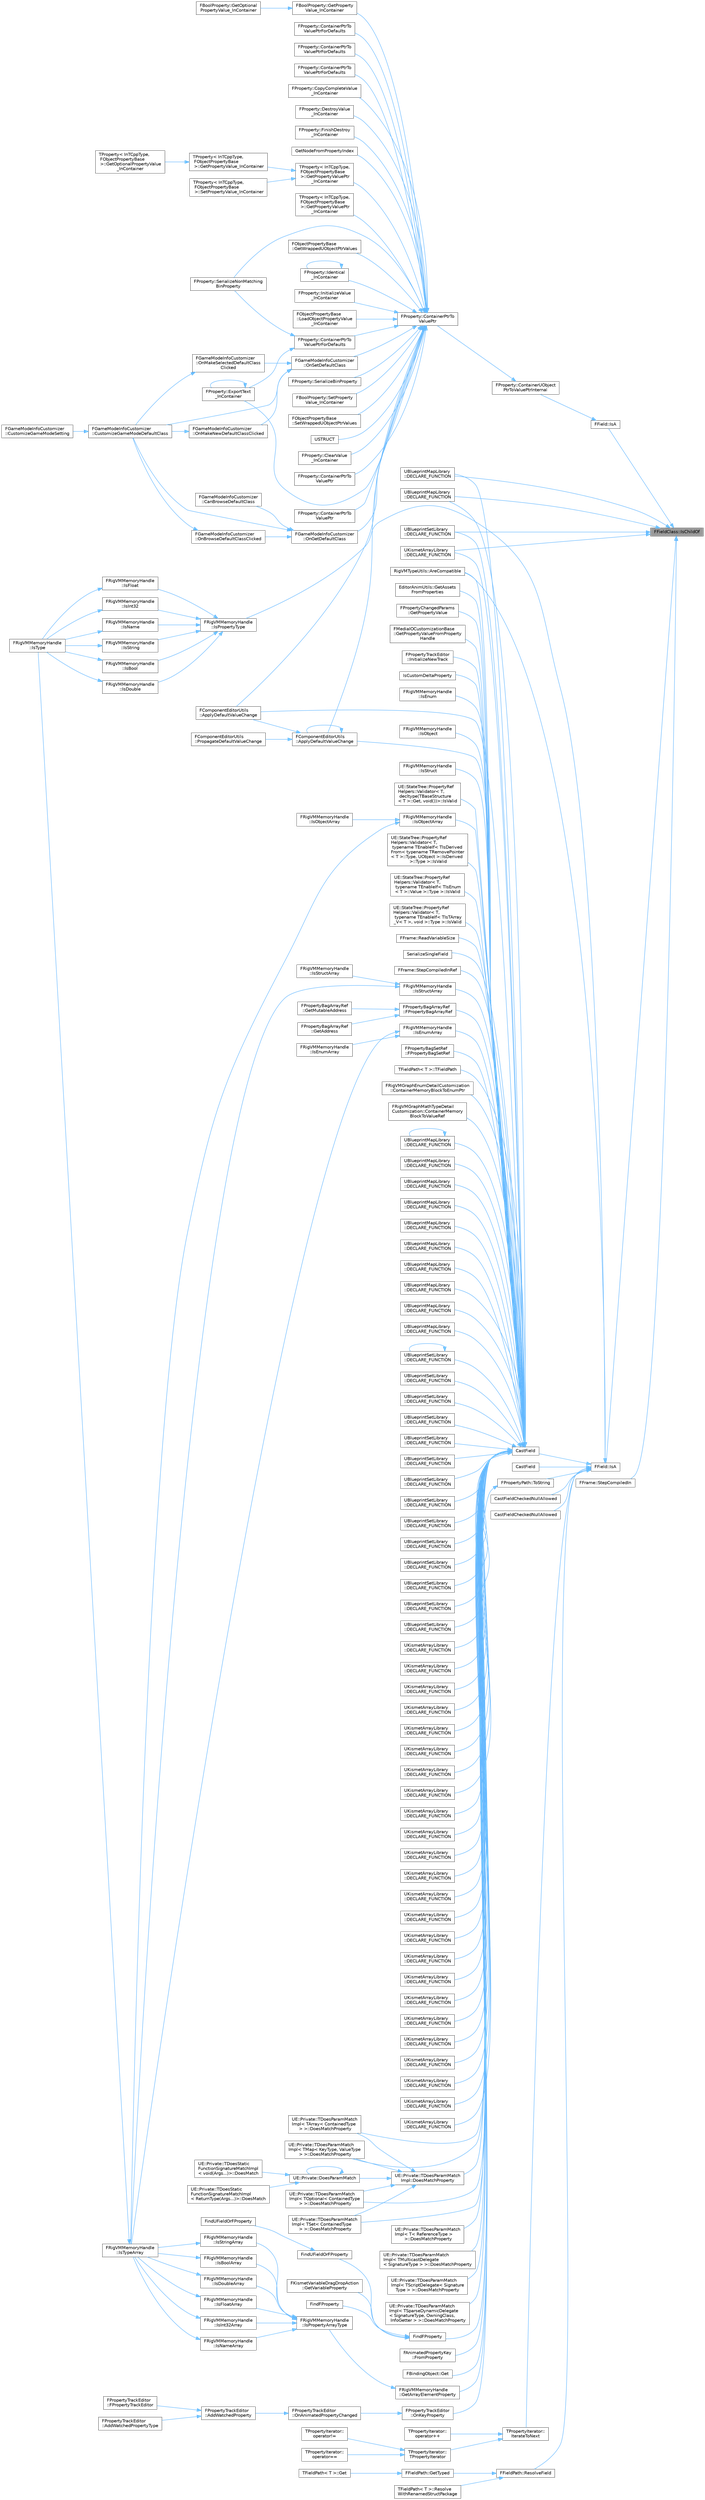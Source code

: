 digraph "FFieldClass::IsChildOf"
{
 // INTERACTIVE_SVG=YES
 // LATEX_PDF_SIZE
  bgcolor="transparent";
  edge [fontname=Helvetica,fontsize=10,labelfontname=Helvetica,labelfontsize=10];
  node [fontname=Helvetica,fontsize=10,shape=box,height=0.2,width=0.4];
  rankdir="RL";
  Node1 [id="Node000001",label="FFieldClass::IsChildOf",height=0.2,width=0.4,color="gray40", fillcolor="grey60", style="filled", fontcolor="black",tooltip=" "];
  Node1 -> Node2 [id="edge1_Node000001_Node000002",dir="back",color="steelblue1",style="solid",tooltip=" "];
  Node2 [id="Node000002",label="UBlueprintMapLibrary\l::DECLARE_FUNCTION",height=0.2,width=0.4,color="grey40", fillcolor="white", style="filled",URL="$d3/dbf/classUBlueprintMapLibrary.html#a8bb48034201361c901b50d59efafb80b",tooltip=" "];
  Node1 -> Node3 [id="edge2_Node000001_Node000003",dir="back",color="steelblue1",style="solid",tooltip=" "];
  Node3 [id="Node000003",label="UBlueprintMapLibrary\l::DECLARE_FUNCTION",height=0.2,width=0.4,color="grey40", fillcolor="white", style="filled",URL="$d3/dbf/classUBlueprintMapLibrary.html#aeaff4140f99594049337bbb0f825f889",tooltip=" "];
  Node1 -> Node4 [id="edge3_Node000001_Node000004",dir="back",color="steelblue1",style="solid",tooltip=" "];
  Node4 [id="Node000004",label="UBlueprintSetLibrary\l::DECLARE_FUNCTION",height=0.2,width=0.4,color="grey40", fillcolor="white", style="filled",URL="$de/d4c/classUBlueprintSetLibrary.html#ab4f9b6e49d26d2c2bcb2fbccfae74932",tooltip=" "];
  Node1 -> Node5 [id="edge4_Node000001_Node000005",dir="back",color="steelblue1",style="solid",tooltip=" "];
  Node5 [id="Node000005",label="UKismetArrayLibrary\l::DECLARE_FUNCTION",height=0.2,width=0.4,color="grey40", fillcolor="white", style="filled",URL="$df/da9/classUKismetArrayLibrary.html#a677dbf5bd11c27b0bbbb42662818e580",tooltip=" "];
  Node1 -> Node6 [id="edge5_Node000001_Node000006",dir="back",color="steelblue1",style="solid",tooltip=" "];
  Node6 [id="Node000006",label="FField::IsA",height=0.2,width=0.4,color="grey40", fillcolor="white", style="filled",URL="$d5/d7d/classFField.html#a08956a514d1db2b2ee86bfb115c64e38",tooltip=" "];
  Node6 -> Node7 [id="edge6_Node000006_Node000007",dir="back",color="steelblue1",style="solid",tooltip=" "];
  Node7 [id="Node000007",label="FProperty::ContainerUObject\lPtrToValuePtrInternal",height=0.2,width=0.4,color="grey40", fillcolor="white", style="filled",URL="$d9/dbc/classFProperty.html#a6c47ba654f3c97829da275aed882ee67",tooltip=" "];
  Node7 -> Node8 [id="edge7_Node000007_Node000008",dir="back",color="steelblue1",style="solid",tooltip=" "];
  Node8 [id="Node000008",label="FProperty::ContainerPtrTo\lValuePtr",height=0.2,width=0.4,color="grey40", fillcolor="white", style="filled",URL="$d9/dbc/classFProperty.html#af1bc244e5760ad3c100a854147df5c9a",tooltip="Get the pointer to property value in a supplied 'container'."];
  Node8 -> Node9 [id="edge8_Node000008_Node000009",dir="back",color="steelblue1",style="solid",tooltip=" "];
  Node9 [id="Node000009",label="FComponentEditorUtils\l::ApplyDefaultValueChange",height=0.2,width=0.4,color="grey40", fillcolor="white", style="filled",URL="$d3/d4a/classFComponentEditorUtils.html#a5ea9232144f2b2fdd0479ec4eb9fa59f",tooltip=" "];
  Node8 -> Node10 [id="edge9_Node000008_Node000010",dir="back",color="steelblue1",style="solid",tooltip=" "];
  Node10 [id="Node000010",label="FComponentEditorUtils\l::ApplyDefaultValueChange",height=0.2,width=0.4,color="grey40", fillcolor="white", style="filled",URL="$d3/d4a/classFComponentEditorUtils.html#acf01024138f86216b279b69c2343dcb2",tooltip=" "];
  Node10 -> Node9 [id="edge10_Node000010_Node000009",dir="back",color="steelblue1",style="solid",tooltip=" "];
  Node10 -> Node10 [id="edge11_Node000010_Node000010",dir="back",color="steelblue1",style="solid",tooltip=" "];
  Node10 -> Node11 [id="edge12_Node000010_Node000011",dir="back",color="steelblue1",style="solid",tooltip=" "];
  Node11 [id="Node000011",label="FComponentEditorUtils\l::PropagateDefaultValueChange",height=0.2,width=0.4,color="grey40", fillcolor="white", style="filled",URL="$d3/d4a/classFComponentEditorUtils.html#a8e72d3e0fef2bf7a14a392c1a4cf2adf",tooltip=" "];
  Node8 -> Node12 [id="edge13_Node000008_Node000012",dir="back",color="steelblue1",style="solid",tooltip=" "];
  Node12 [id="Node000012",label="FProperty::ClearValue\l_InContainer",height=0.2,width=0.4,color="grey40", fillcolor="white", style="filled",URL="$d9/dbc/classFProperty.html#aa4e8d2b7f298121d1ecb0f57f4ad552a",tooltip="Zeros the value for this property."];
  Node8 -> Node13 [id="edge14_Node000008_Node000013",dir="back",color="steelblue1",style="solid",tooltip=" "];
  Node13 [id="Node000013",label="FProperty::ContainerPtrTo\lValuePtr",height=0.2,width=0.4,color="grey40", fillcolor="white", style="filled",URL="$d9/dbc/classFProperty.html#a6f4988ffa8f91aeec3336bf5d0713c6b",tooltip=" "];
  Node8 -> Node14 [id="edge15_Node000008_Node000014",dir="back",color="steelblue1",style="solid",tooltip=" "];
  Node14 [id="Node000014",label="FProperty::ContainerPtrTo\lValuePtr",height=0.2,width=0.4,color="grey40", fillcolor="white", style="filled",URL="$d9/dbc/classFProperty.html#ab21fc90dc6288451c55606bb7ca65855",tooltip=" "];
  Node8 -> Node15 [id="edge16_Node000008_Node000015",dir="back",color="steelblue1",style="solid",tooltip=" "];
  Node15 [id="Node000015",label="FProperty::ContainerPtrTo\lValuePtrForDefaults",height=0.2,width=0.4,color="grey40", fillcolor="white", style="filled",URL="$d9/dbc/classFProperty.html#a4b7ee9f108063d0c0852ae5b095f7b70",tooltip=" "];
  Node15 -> Node16 [id="edge17_Node000015_Node000016",dir="back",color="steelblue1",style="solid",tooltip=" "];
  Node16 [id="Node000016",label="FProperty::ExportText\l_InContainer",height=0.2,width=0.4,color="grey40", fillcolor="white", style="filled",URL="$d9/dbc/classFProperty.html#aadfab967c6bfc607931451f0bb817f6d",tooltip=" "];
  Node16 -> Node16 [id="edge18_Node000016_Node000016",dir="back",color="steelblue1",style="solid",tooltip=" "];
  Node15 -> Node17 [id="edge19_Node000015_Node000017",dir="back",color="steelblue1",style="solid",tooltip=" "];
  Node17 [id="Node000017",label="FProperty::SerializeNonMatching\lBinProperty",height=0.2,width=0.4,color="grey40", fillcolor="white", style="filled",URL="$d9/dbc/classFProperty.html#ad9318f700e4c0ce3ffb1374c6acce11b",tooltip="Serializes the property with the struct's data residing in Data, unless it matches the default."];
  Node8 -> Node18 [id="edge20_Node000008_Node000018",dir="back",color="steelblue1",style="solid",tooltip=" "];
  Node18 [id="Node000018",label="FProperty::ContainerPtrTo\lValuePtrForDefaults",height=0.2,width=0.4,color="grey40", fillcolor="white", style="filled",URL="$d9/dbc/classFProperty.html#a4b46b59ca7a9212ac55f805b62862c70",tooltip=" "];
  Node8 -> Node19 [id="edge21_Node000008_Node000019",dir="back",color="steelblue1",style="solid",tooltip=" "];
  Node19 [id="Node000019",label="FProperty::ContainerPtrTo\lValuePtrForDefaults",height=0.2,width=0.4,color="grey40", fillcolor="white", style="filled",URL="$d9/dbc/classFProperty.html#a2aeefd201349000a297f8793cf6dcb06",tooltip=" "];
  Node8 -> Node20 [id="edge22_Node000008_Node000020",dir="back",color="steelblue1",style="solid",tooltip=" "];
  Node20 [id="Node000020",label="FProperty::ContainerPtrTo\lValuePtrForDefaults",height=0.2,width=0.4,color="grey40", fillcolor="white", style="filled",URL="$d9/dbc/classFProperty.html#a0e6c16aaf08c93f989ac336216ac40a0",tooltip=" "];
  Node8 -> Node21 [id="edge23_Node000008_Node000021",dir="back",color="steelblue1",style="solid",tooltip=" "];
  Node21 [id="Node000021",label="FProperty::CopyCompleteValue\l_InContainer",height=0.2,width=0.4,color="grey40", fillcolor="white", style="filled",URL="$d9/dbc/classFProperty.html#a4cfe41233623a158e3e83701ebef1215",tooltip=" "];
  Node8 -> Node22 [id="edge24_Node000008_Node000022",dir="back",color="steelblue1",style="solid",tooltip=" "];
  Node22 [id="Node000022",label="FProperty::DestroyValue\l_InContainer",height=0.2,width=0.4,color="grey40", fillcolor="white", style="filled",URL="$d9/dbc/classFProperty.html#af48b2f7c805cb5d6f63f89be1d15f094",tooltip="Destroys the value for this property."];
  Node8 -> Node16 [id="edge25_Node000008_Node000016",dir="back",color="steelblue1",style="solid",tooltip=" "];
  Node8 -> Node23 [id="edge26_Node000008_Node000023",dir="back",color="steelblue1",style="solid",tooltip=" "];
  Node23 [id="Node000023",label="FProperty::FinishDestroy\l_InContainer",height=0.2,width=0.4,color="grey40", fillcolor="white", style="filled",URL="$d9/dbc/classFProperty.html#a1225876801a0cbccf7eea736212b21e7",tooltip="Applies appropriate finish destroy actions for the property if needed."];
  Node8 -> Node24 [id="edge27_Node000008_Node000024",dir="back",color="steelblue1",style="solid",tooltip=" "];
  Node24 [id="Node000024",label="GetNodeFromPropertyIndex",height=0.2,width=0.4,color="grey40", fillcolor="white", style="filled",URL="$dc/d81/AnimBlueprintGeneratedClass_8h.html#a3f6f31397aff2e801b3f5ba8af34552b",tooltip=" "];
  Node8 -> Node25 [id="edge28_Node000008_Node000025",dir="back",color="steelblue1",style="solid",tooltip=" "];
  Node25 [id="Node000025",label="FBoolProperty::GetProperty\lValue_InContainer",height=0.2,width=0.4,color="grey40", fillcolor="white", style="filled",URL="$de/d22/classFBoolProperty.html#ae2e4d78acaa9ab425fbdfc2c8a9c0738",tooltip=" "];
  Node25 -> Node26 [id="edge29_Node000025_Node000026",dir="back",color="steelblue1",style="solid",tooltip=" "];
  Node26 [id="Node000026",label="FBoolProperty::GetOptional\lPropertyValue_InContainer",height=0.2,width=0.4,color="grey40", fillcolor="white", style="filled",URL="$de/d22/classFBoolProperty.html#a9532ec6398259b58505c6827ccddc34b",tooltip=" "];
  Node8 -> Node27 [id="edge30_Node000008_Node000027",dir="back",color="steelblue1",style="solid",tooltip=" "];
  Node27 [id="Node000027",label="TProperty\< InTCppType,\l FObjectPropertyBase\l \>::GetPropertyValuePtr\l_InContainer",height=0.2,width=0.4,color="grey40", fillcolor="white", style="filled",URL="$d1/dc3/classTProperty.html#af4a1105706ce650fd4a5ff44ebd410e5",tooltip=" "];
  Node8 -> Node28 [id="edge31_Node000008_Node000028",dir="back",color="steelblue1",style="solid",tooltip=" "];
  Node28 [id="Node000028",label="TProperty\< InTCppType,\l FObjectPropertyBase\l \>::GetPropertyValuePtr\l_InContainer",height=0.2,width=0.4,color="grey40", fillcolor="white", style="filled",URL="$d1/dc3/classTProperty.html#a91bd7b32278ff3d6cd0350c827a886aa",tooltip=" "];
  Node28 -> Node29 [id="edge32_Node000028_Node000029",dir="back",color="steelblue1",style="solid",tooltip=" "];
  Node29 [id="Node000029",label="TProperty\< InTCppType,\l FObjectPropertyBase\l \>::GetPropertyValue_InContainer",height=0.2,width=0.4,color="grey40", fillcolor="white", style="filled",URL="$d1/dc3/classTProperty.html#a8d41e9b0f037f0847312d1db39e4a86f",tooltip=" "];
  Node29 -> Node30 [id="edge33_Node000029_Node000030",dir="back",color="steelblue1",style="solid",tooltip=" "];
  Node30 [id="Node000030",label="TProperty\< InTCppType,\l FObjectPropertyBase\l \>::GetOptionalPropertyValue\l_InContainer",height=0.2,width=0.4,color="grey40", fillcolor="white", style="filled",URL="$d1/dc3/classTProperty.html#ae6e04b76a5a4d8c2eab1e7e76a142a72",tooltip=" "];
  Node28 -> Node31 [id="edge34_Node000028_Node000031",dir="back",color="steelblue1",style="solid",tooltip=" "];
  Node31 [id="Node000031",label="TProperty\< InTCppType,\l FObjectPropertyBase\l \>::SetPropertyValue_InContainer",height=0.2,width=0.4,color="grey40", fillcolor="white", style="filled",URL="$d1/dc3/classTProperty.html#a7bada2e102838baf4ee128e3a5f370f6",tooltip=" "];
  Node8 -> Node32 [id="edge35_Node000008_Node000032",dir="back",color="steelblue1",style="solid",tooltip=" "];
  Node32 [id="Node000032",label="FObjectPropertyBase\l::GetWrappedUObjectPtrValues",height=0.2,width=0.4,color="grey40", fillcolor="white", style="filled",URL="$d6/d97/classFObjectPropertyBase.html#a55da24c8d9ea2e3e8dfebd95cb0bbbf8",tooltip=" "];
  Node8 -> Node33 [id="edge36_Node000008_Node000033",dir="back",color="steelblue1",style="solid",tooltip=" "];
  Node33 [id="Node000033",label="FProperty::Identical\l_InContainer",height=0.2,width=0.4,color="grey40", fillcolor="white", style="filled",URL="$d9/dbc/classFProperty.html#aa67838e6361627a93f1c7c1b4edad583",tooltip="Determines whether the property values are identical."];
  Node33 -> Node33 [id="edge37_Node000033_Node000033",dir="back",color="steelblue1",style="solid",tooltip=" "];
  Node8 -> Node34 [id="edge38_Node000008_Node000034",dir="back",color="steelblue1",style="solid",tooltip=" "];
  Node34 [id="Node000034",label="FProperty::InitializeValue\l_InContainer",height=0.2,width=0.4,color="grey40", fillcolor="white", style="filled",URL="$d9/dbc/classFProperty.html#a97c77de2a98693d2292804794b04c509",tooltip="Zeros, copies from the default, or calls the constructor for on the value for this property."];
  Node8 -> Node35 [id="edge39_Node000008_Node000035",dir="back",color="steelblue1",style="solid",tooltip=" "];
  Node35 [id="Node000035",label="FObjectPropertyBase\l::LoadObjectPropertyValue\l_InContainer",height=0.2,width=0.4,color="grey40", fillcolor="white", style="filled",URL="$d6/d97/classFObjectPropertyBase.html#a725436a77b69295cdb553c6d8333e677",tooltip=" "];
  Node8 -> Node36 [id="edge40_Node000008_Node000036",dir="back",color="steelblue1",style="solid",tooltip=" "];
  Node36 [id="Node000036",label="FGameModeInfoCustomizer\l::OnGetDefaultClass",height=0.2,width=0.4,color="grey40", fillcolor="white", style="filled",URL="$d8/d99/classFGameModeInfoCustomizer.html#ae70cc0445daafb48bf878afa4117e04a",tooltip="Find the current default class by property name."];
  Node36 -> Node37 [id="edge41_Node000036_Node000037",dir="back",color="steelblue1",style="solid",tooltip=" "];
  Node37 [id="Node000037",label="FGameModeInfoCustomizer\l::CanBrowseDefaultClass",height=0.2,width=0.4,color="grey40", fillcolor="white", style="filled",URL="$d8/d99/classFGameModeInfoCustomizer.html#adb938be48350e148069517baa1285cae",tooltip=" "];
  Node36 -> Node38 [id="edge42_Node000036_Node000038",dir="back",color="steelblue1",style="solid",tooltip=" "];
  Node38 [id="Node000038",label="FGameModeInfoCustomizer\l::CustomizeGameModeDefaultClass",height=0.2,width=0.4,color="grey40", fillcolor="white", style="filled",URL="$d8/d99/classFGameModeInfoCustomizer.html#a74d406f84c5b9f70518e8d34579a603e",tooltip="Create widget fo modifying a default class within the current GameMode."];
  Node38 -> Node39 [id="edge43_Node000038_Node000039",dir="back",color="steelblue1",style="solid",tooltip=" "];
  Node39 [id="Node000039",label="FGameModeInfoCustomizer\l::CustomizeGameModeSetting",height=0.2,width=0.4,color="grey40", fillcolor="white", style="filled",URL="$d8/d99/classFGameModeInfoCustomizer.html#ad7c2b7a819accac445cba2e1433a3540",tooltip="Add special customization for the GameMode setting."];
  Node36 -> Node40 [id="edge44_Node000036_Node000040",dir="back",color="steelblue1",style="solid",tooltip=" "];
  Node40 [id="Node000040",label="FGameModeInfoCustomizer\l::OnBrowseDefaultClassClicked",height=0.2,width=0.4,color="grey40", fillcolor="white", style="filled",URL="$d8/d99/classFGameModeInfoCustomizer.html#ade2a81c392edec8282adfc6e30cab81d",tooltip=" "];
  Node40 -> Node38 [id="edge45_Node000040_Node000038",dir="back",color="steelblue1",style="solid",tooltip=" "];
  Node8 -> Node41 [id="edge46_Node000008_Node000041",dir="back",color="steelblue1",style="solid",tooltip=" "];
  Node41 [id="Node000041",label="FGameModeInfoCustomizer\l::OnSetDefaultClass",height=0.2,width=0.4,color="grey40", fillcolor="white", style="filled",URL="$d8/d99/classFGameModeInfoCustomizer.html#a2a39d454a3b125216403449709824e10",tooltip="Set a new default class by property name."];
  Node41 -> Node38 [id="edge47_Node000041_Node000038",dir="back",color="steelblue1",style="solid",tooltip=" "];
  Node41 -> Node42 [id="edge48_Node000041_Node000042",dir="back",color="steelblue1",style="solid",tooltip=" "];
  Node42 [id="Node000042",label="FGameModeInfoCustomizer\l::OnMakeNewDefaultClassClicked",height=0.2,width=0.4,color="grey40", fillcolor="white", style="filled",URL="$d8/d99/classFGameModeInfoCustomizer.html#a428d5673e6f730b54cb9e4f82187c4ed",tooltip=" "];
  Node42 -> Node38 [id="edge49_Node000042_Node000038",dir="back",color="steelblue1",style="solid",tooltip=" "];
  Node41 -> Node43 [id="edge50_Node000041_Node000043",dir="back",color="steelblue1",style="solid",tooltip=" "];
  Node43 [id="Node000043",label="FGameModeInfoCustomizer\l::OnMakeSelectedDefaultClass\lClicked",height=0.2,width=0.4,color="grey40", fillcolor="white", style="filled",URL="$d8/d99/classFGameModeInfoCustomizer.html#a2dffcf1881b3be27497bee48e5ddf977",tooltip=" "];
  Node43 -> Node38 [id="edge51_Node000043_Node000038",dir="back",color="steelblue1",style="solid",tooltip=" "];
  Node8 -> Node44 [id="edge52_Node000008_Node000044",dir="back",color="steelblue1",style="solid",tooltip=" "];
  Node44 [id="Node000044",label="FProperty::SerializeBinProperty",height=0.2,width=0.4,color="grey40", fillcolor="white", style="filled",URL="$d9/dbc/classFProperty.html#a0db068b7247e35246a3832b6b6c45b4c",tooltip="Serializes the property with the struct's data residing in Data."];
  Node8 -> Node17 [id="edge53_Node000008_Node000017",dir="back",color="steelblue1",style="solid",tooltip=" "];
  Node8 -> Node45 [id="edge54_Node000008_Node000045",dir="back",color="steelblue1",style="solid",tooltip=" "];
  Node45 [id="Node000045",label="FBoolProperty::SetProperty\lValue_InContainer",height=0.2,width=0.4,color="grey40", fillcolor="white", style="filled",URL="$de/d22/classFBoolProperty.html#af9e6e70f339d242b93a4c4f53fbd5df5",tooltip=" "];
  Node8 -> Node46 [id="edge55_Node000008_Node000046",dir="back",color="steelblue1",style="solid",tooltip=" "];
  Node46 [id="Node000046",label="FObjectPropertyBase\l::SetWrappedUObjectPtrValues",height=0.2,width=0.4,color="grey40", fillcolor="white", style="filled",URL="$d6/d97/classFObjectPropertyBase.html#a2cc3c6831ead3b59a29b65b84134c589",tooltip=" "];
  Node8 -> Node47 [id="edge56_Node000008_Node000047",dir="back",color="steelblue1",style="solid",tooltip=" "];
  Node47 [id="Node000047",label="USTRUCT",height=0.2,width=0.4,color="grey40", fillcolor="white", style="filled",URL="$dd/d5b/AIDataProvider_8h.html#af325c00c8685aa89bf529e2c706fc6cb",tooltip="AIDataProvider is an object that can provide collection of properties associated with bound pawn owne..."];
  Node1 -> Node48 [id="edge57_Node000001_Node000048",dir="back",color="steelblue1",style="solid",tooltip=" "];
  Node48 [id="Node000048",label="FField::IsA",height=0.2,width=0.4,color="grey40", fillcolor="white", style="filled",URL="$d5/d7d/classFField.html#a809e206fa4e48ec74dabd3207402e0b2",tooltip=" "];
  Node48 -> Node49 [id="edge58_Node000048_Node000049",dir="back",color="steelblue1",style="solid",tooltip=" "];
  Node49 [id="Node000049",label="RigVMTypeUtils::AreCompatible",height=0.2,width=0.4,color="grey40", fillcolor="white", style="filled",URL="$d9/d01/namespaceRigVMTypeUtils.html#a8c96a6b849c58e5cb0da6d31d913e7d2",tooltip=" "];
  Node48 -> Node50 [id="edge59_Node000048_Node000050",dir="back",color="steelblue1",style="solid",tooltip=" "];
  Node50 [id="Node000050",label="CastField",height=0.2,width=0.4,color="grey40", fillcolor="white", style="filled",URL="$d8/db3/Field_8h.html#a964c96e23502c5c8b5dfd0ff132ef402",tooltip=" "];
  Node48 -> Node51 [id="edge60_Node000048_Node000051",dir="back",color="steelblue1",style="solid",tooltip=" "];
  Node51 [id="Node000051",label="CastField",height=0.2,width=0.4,color="grey40", fillcolor="white", style="filled",URL="$d8/db3/Field_8h.html#a942cf448d73ac3ee1fa635161e73711e",tooltip=" "];
  Node51 -> Node52 [id="edge61_Node000051_Node000052",dir="back",color="steelblue1",style="solid",tooltip=" "];
  Node52 [id="Node000052",label="FPropertyBagArrayRef\l::FPropertyBagArrayRef",height=0.2,width=0.4,color="grey40", fillcolor="white", style="filled",URL="$d5/dd6/classFPropertyBagArrayRef.html#a7e48aa8a858866d76226d8a6971ef27a",tooltip=" "];
  Node52 -> Node53 [id="edge62_Node000052_Node000053",dir="back",color="steelblue1",style="solid",tooltip=" "];
  Node53 [id="Node000053",label="FPropertyBagArrayRef\l::GetAddress",height=0.2,width=0.4,color="grey40", fillcolor="white", style="filled",URL="$d5/dd6/classFPropertyBagArrayRef.html#a99feff161c4beab65558b74dea6fa08e",tooltip=" "];
  Node52 -> Node54 [id="edge63_Node000052_Node000054",dir="back",color="steelblue1",style="solid",tooltip=" "];
  Node54 [id="Node000054",label="FPropertyBagArrayRef\l::GetMutableAddress",height=0.2,width=0.4,color="grey40", fillcolor="white", style="filled",URL="$d5/dd6/classFPropertyBagArrayRef.html#ac558454f86784ead0055c76bd16b7475",tooltip=" "];
  Node51 -> Node55 [id="edge64_Node000051_Node000055",dir="back",color="steelblue1",style="solid",tooltip=" "];
  Node55 [id="Node000055",label="FPropertyBagSetRef\l::FPropertyBagSetRef",height=0.2,width=0.4,color="grey40", fillcolor="white", style="filled",URL="$d7/d67/classFPropertyBagSetRef.html#aff29889771a4605dabff330b816b95ee",tooltip=" "];
  Node51 -> Node56 [id="edge65_Node000051_Node000056",dir="back",color="steelblue1",style="solid",tooltip=" "];
  Node56 [id="Node000056",label="TFieldPath\< T \>::TFieldPath",height=0.2,width=0.4,color="grey40", fillcolor="white", style="filled",URL="$d9/d14/structTFieldPath.html#a041ac729222f5c940d8e0555e16ee06a",tooltip=" "];
  Node51 -> Node9 [id="edge66_Node000051_Node000009",dir="back",color="steelblue1",style="solid",tooltip=" "];
  Node51 -> Node10 [id="edge67_Node000051_Node000010",dir="back",color="steelblue1",style="solid",tooltip=" "];
  Node51 -> Node49 [id="edge68_Node000051_Node000049",dir="back",color="steelblue1",style="solid",tooltip=" "];
  Node51 -> Node57 [id="edge69_Node000051_Node000057",dir="back",color="steelblue1",style="solid",tooltip=" "];
  Node57 [id="Node000057",label="FRigVMGraphEnumDetailCustomization\l::ContainerMemoryBlockToEnumPtr",height=0.2,width=0.4,color="grey40", fillcolor="white", style="filled",URL="$d2/d11/classFRigVMGraphEnumDetailCustomization.html#aad838f02417e8ea4a9ae22e95aed114e",tooltip=" "];
  Node51 -> Node58 [id="edge70_Node000051_Node000058",dir="back",color="steelblue1",style="solid",tooltip=" "];
  Node58 [id="Node000058",label="FRigVMGraphMathTypeDetail\lCustomization::ContainerMemory\lBlockToValueRef",height=0.2,width=0.4,color="grey40", fillcolor="white", style="filled",URL="$d5/d20/classFRigVMGraphMathTypeDetailCustomization.html#a441d38aa7038fad4cad0e66a2ad4b023",tooltip=" "];
  Node51 -> Node59 [id="edge71_Node000051_Node000059",dir="back",color="steelblue1",style="solid",tooltip=" "];
  Node59 [id="Node000059",label="UBlueprintMapLibrary\l::DECLARE_FUNCTION",height=0.2,width=0.4,color="grey40", fillcolor="white", style="filled",URL="$d3/dbf/classUBlueprintMapLibrary.html#a08171bb6679bf874f5cffa161d3f7266",tooltip=" "];
  Node59 -> Node59 [id="edge72_Node000059_Node000059",dir="back",color="steelblue1",style="solid",tooltip=" "];
  Node51 -> Node60 [id="edge73_Node000051_Node000060",dir="back",color="steelblue1",style="solid",tooltip=" "];
  Node60 [id="Node000060",label="UBlueprintMapLibrary\l::DECLARE_FUNCTION",height=0.2,width=0.4,color="grey40", fillcolor="white", style="filled",URL="$d3/dbf/classUBlueprintMapLibrary.html#ac8b62d5613b2dae76d1e817132473011",tooltip=" "];
  Node51 -> Node61 [id="edge74_Node000051_Node000061",dir="back",color="steelblue1",style="solid",tooltip=" "];
  Node61 [id="Node000061",label="UBlueprintMapLibrary\l::DECLARE_FUNCTION",height=0.2,width=0.4,color="grey40", fillcolor="white", style="filled",URL="$d3/dbf/classUBlueprintMapLibrary.html#a0be24e61428ff3a614429a9b71e25e73",tooltip=" "];
  Node51 -> Node2 [id="edge75_Node000051_Node000002",dir="back",color="steelblue1",style="solid",tooltip=" "];
  Node51 -> Node3 [id="edge76_Node000051_Node000003",dir="back",color="steelblue1",style="solid",tooltip=" "];
  Node51 -> Node62 [id="edge77_Node000051_Node000062",dir="back",color="steelblue1",style="solid",tooltip=" "];
  Node62 [id="Node000062",label="UBlueprintMapLibrary\l::DECLARE_FUNCTION",height=0.2,width=0.4,color="grey40", fillcolor="white", style="filled",URL="$d3/dbf/classUBlueprintMapLibrary.html#a859d7b6319f692f72f0add28a5b2279b",tooltip=" "];
  Node51 -> Node63 [id="edge78_Node000051_Node000063",dir="back",color="steelblue1",style="solid",tooltip=" "];
  Node63 [id="Node000063",label="UBlueprintMapLibrary\l::DECLARE_FUNCTION",height=0.2,width=0.4,color="grey40", fillcolor="white", style="filled",URL="$d3/dbf/classUBlueprintMapLibrary.html#ad3f59f792097726ef285c77ad3808c3c",tooltip=" "];
  Node51 -> Node64 [id="edge79_Node000051_Node000064",dir="back",color="steelblue1",style="solid",tooltip=" "];
  Node64 [id="Node000064",label="UBlueprintMapLibrary\l::DECLARE_FUNCTION",height=0.2,width=0.4,color="grey40", fillcolor="white", style="filled",URL="$d3/dbf/classUBlueprintMapLibrary.html#aee52e705eff1a273f25e8071a1f331b4",tooltip=" "];
  Node51 -> Node65 [id="edge80_Node000051_Node000065",dir="back",color="steelblue1",style="solid",tooltip=" "];
  Node65 [id="Node000065",label="UBlueprintMapLibrary\l::DECLARE_FUNCTION",height=0.2,width=0.4,color="grey40", fillcolor="white", style="filled",URL="$d3/dbf/classUBlueprintMapLibrary.html#ae47d5fea30ef8659e7b008068b39ace4",tooltip=" "];
  Node51 -> Node66 [id="edge81_Node000051_Node000066",dir="back",color="steelblue1",style="solid",tooltip=" "];
  Node66 [id="Node000066",label="UBlueprintMapLibrary\l::DECLARE_FUNCTION",height=0.2,width=0.4,color="grey40", fillcolor="white", style="filled",URL="$d3/dbf/classUBlueprintMapLibrary.html#a8ab6ff40c0f3b65f05c4bf5ed1511052",tooltip=" "];
  Node51 -> Node67 [id="edge82_Node000051_Node000067",dir="back",color="steelblue1",style="solid",tooltip=" "];
  Node67 [id="Node000067",label="UBlueprintMapLibrary\l::DECLARE_FUNCTION",height=0.2,width=0.4,color="grey40", fillcolor="white", style="filled",URL="$d3/dbf/classUBlueprintMapLibrary.html#a947434a5dc02141d3264b329720813e7",tooltip=" "];
  Node51 -> Node68 [id="edge83_Node000051_Node000068",dir="back",color="steelblue1",style="solid",tooltip=" "];
  Node68 [id="Node000068",label="UBlueprintMapLibrary\l::DECLARE_FUNCTION",height=0.2,width=0.4,color="grey40", fillcolor="white", style="filled",URL="$d3/dbf/classUBlueprintMapLibrary.html#a83bc153a95179b6f2c28fce09c2846f7",tooltip=" "];
  Node51 -> Node69 [id="edge84_Node000051_Node000069",dir="back",color="steelblue1",style="solid",tooltip=" "];
  Node69 [id="Node000069",label="UBlueprintSetLibrary\l::DECLARE_FUNCTION",height=0.2,width=0.4,color="grey40", fillcolor="white", style="filled",URL="$de/d4c/classUBlueprintSetLibrary.html#ae0c59edc1b7ecde13850a91047eb8ead",tooltip=" "];
  Node69 -> Node69 [id="edge85_Node000069_Node000069",dir="back",color="steelblue1",style="solid",tooltip=" "];
  Node51 -> Node70 [id="edge86_Node000051_Node000070",dir="back",color="steelblue1",style="solid",tooltip=" "];
  Node70 [id="Node000070",label="UBlueprintSetLibrary\l::DECLARE_FUNCTION",height=0.2,width=0.4,color="grey40", fillcolor="white", style="filled",URL="$de/d4c/classUBlueprintSetLibrary.html#a93d9a3ab6d5f06235683b8a07af9c274",tooltip=" "];
  Node51 -> Node71 [id="edge87_Node000051_Node000071",dir="back",color="steelblue1",style="solid",tooltip=" "];
  Node71 [id="Node000071",label="UBlueprintSetLibrary\l::DECLARE_FUNCTION",height=0.2,width=0.4,color="grey40", fillcolor="white", style="filled",URL="$de/d4c/classUBlueprintSetLibrary.html#a2b5e09aceffc2c5eec84ac82665b9f90",tooltip=" "];
  Node51 -> Node72 [id="edge88_Node000051_Node000072",dir="back",color="steelblue1",style="solid",tooltip=" "];
  Node72 [id="Node000072",label="UBlueprintSetLibrary\l::DECLARE_FUNCTION",height=0.2,width=0.4,color="grey40", fillcolor="white", style="filled",URL="$de/d4c/classUBlueprintSetLibrary.html#aee72d9135536a6b52e59f1b4dbb0fdd9",tooltip=" "];
  Node51 -> Node73 [id="edge89_Node000051_Node000073",dir="back",color="steelblue1",style="solid",tooltip=" "];
  Node73 [id="Node000073",label="UBlueprintSetLibrary\l::DECLARE_FUNCTION",height=0.2,width=0.4,color="grey40", fillcolor="white", style="filled",URL="$de/d4c/classUBlueprintSetLibrary.html#aea3f7859898daa2676d87c383a1dea82",tooltip=" "];
  Node51 -> Node4 [id="edge90_Node000051_Node000004",dir="back",color="steelblue1",style="solid",tooltip=" "];
  Node51 -> Node74 [id="edge91_Node000051_Node000074",dir="back",color="steelblue1",style="solid",tooltip=" "];
  Node74 [id="Node000074",label="UBlueprintSetLibrary\l::DECLARE_FUNCTION",height=0.2,width=0.4,color="grey40", fillcolor="white", style="filled",URL="$de/d4c/classUBlueprintSetLibrary.html#a5afcffbb8e1a048e5db10bbf73583ddc",tooltip=" "];
  Node51 -> Node75 [id="edge92_Node000051_Node000075",dir="back",color="steelblue1",style="solid",tooltip=" "];
  Node75 [id="Node000075",label="UBlueprintSetLibrary\l::DECLARE_FUNCTION",height=0.2,width=0.4,color="grey40", fillcolor="white", style="filled",URL="$de/d4c/classUBlueprintSetLibrary.html#a8ee43472962c6618346f8627d5d727b2",tooltip=" "];
  Node51 -> Node76 [id="edge93_Node000051_Node000076",dir="back",color="steelblue1",style="solid",tooltip=" "];
  Node76 [id="Node000076",label="UBlueprintSetLibrary\l::DECLARE_FUNCTION",height=0.2,width=0.4,color="grey40", fillcolor="white", style="filled",URL="$de/d4c/classUBlueprintSetLibrary.html#aa98755767ca4f82546e24c144bf3aa9e",tooltip=" "];
  Node51 -> Node77 [id="edge94_Node000051_Node000077",dir="back",color="steelblue1",style="solid",tooltip=" "];
  Node77 [id="Node000077",label="UBlueprintSetLibrary\l::DECLARE_FUNCTION",height=0.2,width=0.4,color="grey40", fillcolor="white", style="filled",URL="$de/d4c/classUBlueprintSetLibrary.html#a05c5ae6eef5e7a9e77659c26dd2d0605",tooltip=" "];
  Node51 -> Node78 [id="edge95_Node000051_Node000078",dir="back",color="steelblue1",style="solid",tooltip=" "];
  Node78 [id="Node000078",label="UBlueprintSetLibrary\l::DECLARE_FUNCTION",height=0.2,width=0.4,color="grey40", fillcolor="white", style="filled",URL="$de/d4c/classUBlueprintSetLibrary.html#ad0a978b619988cf98e4f7389f7dcafff",tooltip=" "];
  Node51 -> Node79 [id="edge96_Node000051_Node000079",dir="back",color="steelblue1",style="solid",tooltip=" "];
  Node79 [id="Node000079",label="UBlueprintSetLibrary\l::DECLARE_FUNCTION",height=0.2,width=0.4,color="grey40", fillcolor="white", style="filled",URL="$de/d4c/classUBlueprintSetLibrary.html#aa00d92268da285d69590fbabbea0f072",tooltip=" "];
  Node51 -> Node80 [id="edge97_Node000051_Node000080",dir="back",color="steelblue1",style="solid",tooltip=" "];
  Node80 [id="Node000080",label="UBlueprintSetLibrary\l::DECLARE_FUNCTION",height=0.2,width=0.4,color="grey40", fillcolor="white", style="filled",URL="$de/d4c/classUBlueprintSetLibrary.html#a2154a41c85e02c18e41f301f3df55c3a",tooltip=" "];
  Node51 -> Node81 [id="edge98_Node000051_Node000081",dir="back",color="steelblue1",style="solid",tooltip=" "];
  Node81 [id="Node000081",label="UBlueprintSetLibrary\l::DECLARE_FUNCTION",height=0.2,width=0.4,color="grey40", fillcolor="white", style="filled",URL="$de/d4c/classUBlueprintSetLibrary.html#add06228438094b6966306a639ac033ba",tooltip=" "];
  Node51 -> Node82 [id="edge99_Node000051_Node000082",dir="back",color="steelblue1",style="solid",tooltip=" "];
  Node82 [id="Node000082",label="UBlueprintSetLibrary\l::DECLARE_FUNCTION",height=0.2,width=0.4,color="grey40", fillcolor="white", style="filled",URL="$de/d4c/classUBlueprintSetLibrary.html#a90f2bff002423daa646aeb177b1d7632",tooltip=" "];
  Node51 -> Node83 [id="edge100_Node000051_Node000083",dir="back",color="steelblue1",style="solid",tooltip=" "];
  Node83 [id="Node000083",label="UKismetArrayLibrary\l::DECLARE_FUNCTION",height=0.2,width=0.4,color="grey40", fillcolor="white", style="filled",URL="$df/da9/classUKismetArrayLibrary.html#a426d41d008126259151fe2cea03bc2b6",tooltip=" "];
  Node51 -> Node84 [id="edge101_Node000051_Node000084",dir="back",color="steelblue1",style="solid",tooltip=" "];
  Node84 [id="Node000084",label="UKismetArrayLibrary\l::DECLARE_FUNCTION",height=0.2,width=0.4,color="grey40", fillcolor="white", style="filled",URL="$df/da9/classUKismetArrayLibrary.html#a8c843cb5d0287223ef4cae5c96b1a33a",tooltip=" "];
  Node51 -> Node85 [id="edge102_Node000051_Node000085",dir="back",color="steelblue1",style="solid",tooltip=" "];
  Node85 [id="Node000085",label="UKismetArrayLibrary\l::DECLARE_FUNCTION",height=0.2,width=0.4,color="grey40", fillcolor="white", style="filled",URL="$df/da9/classUKismetArrayLibrary.html#a809828ee6c1d544675aa59a5f11be970",tooltip=" "];
  Node51 -> Node86 [id="edge103_Node000051_Node000086",dir="back",color="steelblue1",style="solid",tooltip=" "];
  Node86 [id="Node000086",label="UKismetArrayLibrary\l::DECLARE_FUNCTION",height=0.2,width=0.4,color="grey40", fillcolor="white", style="filled",URL="$df/da9/classUKismetArrayLibrary.html#a1a92f0348fb68c231ab12ef3a1413daf",tooltip=" "];
  Node51 -> Node87 [id="edge104_Node000051_Node000087",dir="back",color="steelblue1",style="solid",tooltip=" "];
  Node87 [id="Node000087",label="UKismetArrayLibrary\l::DECLARE_FUNCTION",height=0.2,width=0.4,color="grey40", fillcolor="white", style="filled",URL="$df/da9/classUKismetArrayLibrary.html#a54ffeae72b2182285d4b2bdc9545ad60",tooltip=" "];
  Node51 -> Node88 [id="edge105_Node000051_Node000088",dir="back",color="steelblue1",style="solid",tooltip=" "];
  Node88 [id="Node000088",label="UKismetArrayLibrary\l::DECLARE_FUNCTION",height=0.2,width=0.4,color="grey40", fillcolor="white", style="filled",URL="$df/da9/classUKismetArrayLibrary.html#add76befbe0fd5e5a951567d3b0ed7057",tooltip=" "];
  Node51 -> Node5 [id="edge106_Node000051_Node000005",dir="back",color="steelblue1",style="solid",tooltip=" "];
  Node51 -> Node89 [id="edge107_Node000051_Node000089",dir="back",color="steelblue1",style="solid",tooltip=" "];
  Node89 [id="Node000089",label="UKismetArrayLibrary\l::DECLARE_FUNCTION",height=0.2,width=0.4,color="grey40", fillcolor="white", style="filled",URL="$df/da9/classUKismetArrayLibrary.html#ab61fe9f5003982bb57349e51a708337a",tooltip=" "];
  Node51 -> Node90 [id="edge108_Node000051_Node000090",dir="back",color="steelblue1",style="solid",tooltip=" "];
  Node90 [id="Node000090",label="UKismetArrayLibrary\l::DECLARE_FUNCTION",height=0.2,width=0.4,color="grey40", fillcolor="white", style="filled",URL="$df/da9/classUKismetArrayLibrary.html#ac6de5775d8a525a762e670e61550d303",tooltip=" "];
  Node51 -> Node91 [id="edge109_Node000051_Node000091",dir="back",color="steelblue1",style="solid",tooltip=" "];
  Node91 [id="Node000091",label="UKismetArrayLibrary\l::DECLARE_FUNCTION",height=0.2,width=0.4,color="grey40", fillcolor="white", style="filled",URL="$df/da9/classUKismetArrayLibrary.html#afe76cd887e5f7ce9aa8e3748228d704b",tooltip=" "];
  Node51 -> Node92 [id="edge110_Node000051_Node000092",dir="back",color="steelblue1",style="solid",tooltip=" "];
  Node92 [id="Node000092",label="UKismetArrayLibrary\l::DECLARE_FUNCTION",height=0.2,width=0.4,color="grey40", fillcolor="white", style="filled",URL="$df/da9/classUKismetArrayLibrary.html#a80ffd64225d3097ee8b9f674602d6c57",tooltip=" "];
  Node51 -> Node93 [id="edge111_Node000051_Node000093",dir="back",color="steelblue1",style="solid",tooltip=" "];
  Node93 [id="Node000093",label="UKismetArrayLibrary\l::DECLARE_FUNCTION",height=0.2,width=0.4,color="grey40", fillcolor="white", style="filled",URL="$df/da9/classUKismetArrayLibrary.html#a1d08e8090b85c566ffab65c9e0a96c5f",tooltip=" "];
  Node51 -> Node94 [id="edge112_Node000051_Node000094",dir="back",color="steelblue1",style="solid",tooltip=" "];
  Node94 [id="Node000094",label="UKismetArrayLibrary\l::DECLARE_FUNCTION",height=0.2,width=0.4,color="grey40", fillcolor="white", style="filled",URL="$df/da9/classUKismetArrayLibrary.html#a53dede4848ab099129ec08b61cb9b0ce",tooltip=" "];
  Node51 -> Node95 [id="edge113_Node000051_Node000095",dir="back",color="steelblue1",style="solid",tooltip=" "];
  Node95 [id="Node000095",label="UKismetArrayLibrary\l::DECLARE_FUNCTION",height=0.2,width=0.4,color="grey40", fillcolor="white", style="filled",URL="$df/da9/classUKismetArrayLibrary.html#a63cc50cc7b64c977dfd28f6871fa922e",tooltip=" "];
  Node51 -> Node96 [id="edge114_Node000051_Node000096",dir="back",color="steelblue1",style="solid",tooltip=" "];
  Node96 [id="Node000096",label="UKismetArrayLibrary\l::DECLARE_FUNCTION",height=0.2,width=0.4,color="grey40", fillcolor="white", style="filled",URL="$df/da9/classUKismetArrayLibrary.html#a85a0c1c6d7c039d4582eec02df5410d1",tooltip=" "];
  Node51 -> Node97 [id="edge115_Node000051_Node000097",dir="back",color="steelblue1",style="solid",tooltip=" "];
  Node97 [id="Node000097",label="UKismetArrayLibrary\l::DECLARE_FUNCTION",height=0.2,width=0.4,color="grey40", fillcolor="white", style="filled",URL="$df/da9/classUKismetArrayLibrary.html#a1c6d46a44397037e052c480044a8b6d9",tooltip=" "];
  Node51 -> Node98 [id="edge116_Node000051_Node000098",dir="back",color="steelblue1",style="solid",tooltip=" "];
  Node98 [id="Node000098",label="UKismetArrayLibrary\l::DECLARE_FUNCTION",height=0.2,width=0.4,color="grey40", fillcolor="white", style="filled",URL="$df/da9/classUKismetArrayLibrary.html#a1bf9f5ade83a7b5bcdf05850b78a1c10",tooltip=" "];
  Node51 -> Node99 [id="edge117_Node000051_Node000099",dir="back",color="steelblue1",style="solid",tooltip=" "];
  Node99 [id="Node000099",label="UKismetArrayLibrary\l::DECLARE_FUNCTION",height=0.2,width=0.4,color="grey40", fillcolor="white", style="filled",URL="$df/da9/classUKismetArrayLibrary.html#a63796f93f2f16b00618512a52d944213",tooltip=" "];
  Node51 -> Node100 [id="edge118_Node000051_Node000100",dir="back",color="steelblue1",style="solid",tooltip=" "];
  Node100 [id="Node000100",label="UKismetArrayLibrary\l::DECLARE_FUNCTION",height=0.2,width=0.4,color="grey40", fillcolor="white", style="filled",URL="$df/da9/classUKismetArrayLibrary.html#aa2377734f96dc47a62b956e39587c306",tooltip=" "];
  Node51 -> Node101 [id="edge119_Node000051_Node000101",dir="back",color="steelblue1",style="solid",tooltip=" "];
  Node101 [id="Node000101",label="UKismetArrayLibrary\l::DECLARE_FUNCTION",height=0.2,width=0.4,color="grey40", fillcolor="white", style="filled",URL="$df/da9/classUKismetArrayLibrary.html#a533b6100a5b14ccaff36e0c9656fc1a9",tooltip=" "];
  Node51 -> Node102 [id="edge120_Node000051_Node000102",dir="back",color="steelblue1",style="solid",tooltip=" "];
  Node102 [id="Node000102",label="UKismetArrayLibrary\l::DECLARE_FUNCTION",height=0.2,width=0.4,color="grey40", fillcolor="white", style="filled",URL="$df/da9/classUKismetArrayLibrary.html#ac2ac19bf637135916e79e841dae2b502",tooltip=" "];
  Node51 -> Node103 [id="edge121_Node000051_Node000103",dir="back",color="steelblue1",style="solid",tooltip=" "];
  Node103 [id="Node000103",label="UKismetArrayLibrary\l::DECLARE_FUNCTION",height=0.2,width=0.4,color="grey40", fillcolor="white", style="filled",URL="$df/da9/classUKismetArrayLibrary.html#a3dcbd5f9e18ea84b9fc914f9cb2d59e9",tooltip=" "];
  Node51 -> Node104 [id="edge122_Node000051_Node000104",dir="back",color="steelblue1",style="solid",tooltip=" "];
  Node104 [id="Node000104",label="UKismetArrayLibrary\l::DECLARE_FUNCTION",height=0.2,width=0.4,color="grey40", fillcolor="white", style="filled",URL="$df/da9/classUKismetArrayLibrary.html#a90b0ab9756056a54670681ed47f81748",tooltip=" "];
  Node51 -> Node105 [id="edge123_Node000051_Node000105",dir="back",color="steelblue1",style="solid",tooltip=" "];
  Node105 [id="Node000105",label="UKismetArrayLibrary\l::DECLARE_FUNCTION",height=0.2,width=0.4,color="grey40", fillcolor="white", style="filled",URL="$df/da9/classUKismetArrayLibrary.html#a8596d9f6cab00e987247d5de24620713",tooltip=" "];
  Node51 -> Node106 [id="edge124_Node000051_Node000106",dir="back",color="steelblue1",style="solid",tooltip=" "];
  Node106 [id="Node000106",label="UKismetArrayLibrary\l::DECLARE_FUNCTION",height=0.2,width=0.4,color="grey40", fillcolor="white", style="filled",URL="$df/da9/classUKismetArrayLibrary.html#ab21b14d271bc6ccf44610c469c14ea82",tooltip=" "];
  Node51 -> Node107 [id="edge125_Node000051_Node000107",dir="back",color="steelblue1",style="solid",tooltip=" "];
  Node107 [id="Node000107",label="UE::Private::TDoesParamMatch\lImpl::DoesMatchProperty",height=0.2,width=0.4,color="grey40", fillcolor="white", style="filled",URL="$d3/d41/structUE_1_1Private_1_1TDoesParamMatchImpl.html#a0096c053aa8783e4ed4c88a3c98fdb90",tooltip=" "];
  Node107 -> Node108 [id="edge126_Node000107_Node000108",dir="back",color="steelblue1",style="solid",tooltip=" "];
  Node108 [id="Node000108",label="UE::Private::TDoesParamMatch\lImpl\< TArray\< ContainedType\l \> \>::DoesMatchProperty",height=0.2,width=0.4,color="grey40", fillcolor="white", style="filled",URL="$d0/d5e/structUE_1_1Private_1_1TDoesParamMatchImpl_3_01TArray_3_01ContainedType_01_4_01_4.html#a778788b9c7d64d0aef29fabe53d8c61f",tooltip=" "];
  Node107 -> Node109 [id="edge127_Node000107_Node000109",dir="back",color="steelblue1",style="solid",tooltip=" "];
  Node109 [id="Node000109",label="UE::Private::TDoesParamMatch\lImpl\< TMap\< KeyType, ValueType\l \> \>::DoesMatchProperty",height=0.2,width=0.4,color="grey40", fillcolor="white", style="filled",URL="$d0/d81/structUE_1_1Private_1_1TDoesParamMatchImpl_3_01TMap_3_01KeyType_00_01ValueType_01_4_01_4.html#a1fd7e111645eaf4fbe40e097df2ddebb",tooltip=" "];
  Node107 -> Node110 [id="edge128_Node000107_Node000110",dir="back",color="steelblue1",style="solid",tooltip=" "];
  Node110 [id="Node000110",label="UE::Private::TDoesParamMatch\lImpl\< TOptional\< ContainedType\l \> \>::DoesMatchProperty",height=0.2,width=0.4,color="grey40", fillcolor="white", style="filled",URL="$d6/dc5/structUE_1_1Private_1_1TDoesParamMatchImpl_3_01TOptional_3_01ContainedType_01_4_01_4.html#a87b62c9668d20624200944e0ad99d978",tooltip=" "];
  Node107 -> Node111 [id="edge129_Node000107_Node000111",dir="back",color="steelblue1",style="solid",tooltip=" "];
  Node111 [id="Node000111",label="UE::Private::TDoesParamMatch\lImpl\< TSet\< ContainedType\l \> \>::DoesMatchProperty",height=0.2,width=0.4,color="grey40", fillcolor="white", style="filled",URL="$d1/ddf/structUE_1_1Private_1_1TDoesParamMatchImpl_3_01TSet_3_01ContainedType_01_4_01_4.html#afb602f6f181e7ccef56e77b14eeb9d42",tooltip=" "];
  Node107 -> Node112 [id="edge130_Node000107_Node000112",dir="back",color="steelblue1",style="solid",tooltip=" "];
  Node112 [id="Node000112",label="UE::Private::DoesParamMatch",height=0.2,width=0.4,color="grey40", fillcolor="white", style="filled",URL="$de/d60/namespaceUE_1_1Private.html#a1b06938989c5aa38a84f45980d19d66a",tooltip=" "];
  Node112 -> Node113 [id="edge131_Node000112_Node000113",dir="back",color="steelblue1",style="solid",tooltip=" "];
  Node113 [id="Node000113",label="UE::Private::TDoesStatic\lFunctionSignatureMatchImpl\l\< ReturnType(Args...)\>::DoesMatch",height=0.2,width=0.4,color="grey40", fillcolor="white", style="filled",URL="$d0/dfe/structUE_1_1Private_1_1TDoesStaticFunctionSignatureMatchImpl_3_01ReturnType_07Args_8_8_8_08_4.html#a46e14fadb5d224630b466f988526db02",tooltip=" "];
  Node112 -> Node114 [id="edge132_Node000112_Node000114",dir="back",color="steelblue1",style="solid",tooltip=" "];
  Node114 [id="Node000114",label="UE::Private::TDoesStatic\lFunctionSignatureMatchImpl\l\< void(Args...)\>::DoesMatch",height=0.2,width=0.4,color="grey40", fillcolor="white", style="filled",URL="$d9/d99/structUE_1_1Private_1_1TDoesStaticFunctionSignatureMatchImpl_3_01void_07Args_8_8_8_08_4.html#a321c57fd08e8106337d2495cf3fe5c8a",tooltip=" "];
  Node112 -> Node112 [id="edge133_Node000112_Node000112",dir="back",color="steelblue1",style="solid",tooltip=" "];
  Node51 -> Node115 [id="edge134_Node000051_Node000115",dir="back",color="steelblue1",style="solid",tooltip=" "];
  Node115 [id="Node000115",label="UE::Private::TDoesParamMatch\lImpl\< T\< ReferenceType \>\l \>::DoesMatchProperty",height=0.2,width=0.4,color="grey40", fillcolor="white", style="filled",URL="$dd/d67/structUE_1_1Private_1_1TDoesParamMatchImpl_3_01T_3_01ReferenceType_01_4_01_4.html#a12d506fac8e06e201bc9b968fa633e37",tooltip=" "];
  Node51 -> Node108 [id="edge135_Node000051_Node000108",dir="back",color="steelblue1",style="solid",tooltip=" "];
  Node51 -> Node109 [id="edge136_Node000051_Node000109",dir="back",color="steelblue1",style="solid",tooltip=" "];
  Node51 -> Node116 [id="edge137_Node000051_Node000116",dir="back",color="steelblue1",style="solid",tooltip=" "];
  Node116 [id="Node000116",label="UE::Private::TDoesParamMatch\lImpl\< TMulticastDelegate\l\< SignatureType \> \>::DoesMatchProperty",height=0.2,width=0.4,color="grey40", fillcolor="white", style="filled",URL="$da/d76/structUE_1_1Private_1_1TDoesParamMatchImpl_3_01TMulticastDelegate_3_01SignatureType_01_4_01_4.html#a119c3df5aca551b3d14d7097bd426218",tooltip=" "];
  Node51 -> Node110 [id="edge138_Node000051_Node000110",dir="back",color="steelblue1",style="solid",tooltip=" "];
  Node51 -> Node117 [id="edge139_Node000051_Node000117",dir="back",color="steelblue1",style="solid",tooltip=" "];
  Node117 [id="Node000117",label="UE::Private::TDoesParamMatch\lImpl\< TScriptDelegate\< Signature\lType \> \>::DoesMatchProperty",height=0.2,width=0.4,color="grey40", fillcolor="white", style="filled",URL="$df/d92/structUE_1_1Private_1_1TDoesParamMatchImpl_3_01TScriptDelegate_3_01SignatureType_01_4_01_4.html#a5388103fd3ab425c7eaaab49661a1d5a",tooltip=" "];
  Node51 -> Node111 [id="edge140_Node000051_Node000111",dir="back",color="steelblue1",style="solid",tooltip=" "];
  Node51 -> Node118 [id="edge141_Node000051_Node000118",dir="back",color="steelblue1",style="solid",tooltip=" "];
  Node118 [id="Node000118",label="UE::Private::TDoesParamMatch\lImpl\< TSparseDynamicDelegate\l\< SignatureType, OwningClass,\l InfoGetter \> \>::DoesMatchProperty",height=0.2,width=0.4,color="grey40", fillcolor="white", style="filled",URL="$d2/d9a/structUE_1_1Private_1_1TDoesParamMatchImpl_3_01TSparseDynamicDelegate_3_01SignatureType_00_01Ownf19eb3d1343ddfabc550fe9e366acf29.html#ac11219d3dab92f78e43b68b187ad1665",tooltip=" "];
  Node51 -> Node119 [id="edge142_Node000051_Node000119",dir="back",color="steelblue1",style="solid",tooltip=" "];
  Node119 [id="Node000119",label="FindFProperty",height=0.2,width=0.4,color="grey40", fillcolor="white", style="filled",URL="$d8/db3/Field_8h.html#a912d2ea4c8db1126bbeb332cd9cdc590",tooltip="Templated version of FindFieldByPath."];
  Node119 -> Node120 [id="edge143_Node000119_Node000120",dir="back",color="steelblue1",style="solid",tooltip=" "];
  Node120 [id="Node000120",label="FindFProperty",height=0.2,width=0.4,color="grey40", fillcolor="white", style="filled",URL="$d6/d2f/UnrealType_8h.html#a0719baf4928ee1d2c46b131553cada32",tooltip=" "];
  Node119 -> Node121 [id="edge144_Node000119_Node000121",dir="back",color="steelblue1",style="solid",tooltip=" "];
  Node121 [id="Node000121",label="FindUFieldOrFProperty",height=0.2,width=0.4,color="grey40", fillcolor="white", style="filled",URL="$d6/d2f/UnrealType_8h.html#af32233d77d88eef48f049d050d11d14e",tooltip="Finds FProperties or UFunctions and UEnums."];
  Node121 -> Node122 [id="edge145_Node000121_Node000122",dir="back",color="steelblue1",style="solid",tooltip=" "];
  Node122 [id="Node000122",label="FindUFieldOrFProperty",height=0.2,width=0.4,color="grey40", fillcolor="white", style="filled",URL="$d6/d2f/UnrealType_8h.html#af27867ecdb7a0d998539a8de55fc9d68",tooltip="Finds FProperties or UFunctions and UEnums."];
  Node119 -> Node123 [id="edge146_Node000119_Node000123",dir="back",color="steelblue1",style="solid",tooltip=" "];
  Node123 [id="Node000123",label="FKismetVariableDragDropAction\l::GetVariableProperty",height=0.2,width=0.4,color="grey40", fillcolor="white", style="filled",URL="$d5/d37/classFKismetVariableDragDropAction.html#acf2531af81a8b1431db900c9c50b1a6e",tooltip=" "];
  Node51 -> Node124 [id="edge147_Node000051_Node000124",dir="back",color="steelblue1",style="solid",tooltip=" "];
  Node124 [id="Node000124",label="FAnimatedPropertyKey\l::FromProperty",height=0.2,width=0.4,color="grey40", fillcolor="white", style="filled",URL="$d0/dbe/structFAnimatedPropertyKey.html#abd5ece42e73ebcfb7f8b12291915ae8d",tooltip=" "];
  Node51 -> Node125 [id="edge148_Node000051_Node000125",dir="back",color="steelblue1",style="solid",tooltip=" "];
  Node125 [id="Node000125",label="FBindingObject::Get",height=0.2,width=0.4,color="grey40", fillcolor="white", style="filled",URL="$dc/da7/classFBindingObject.html#ac7c000528af31e7510463f25a9854f9f",tooltip=" "];
  Node51 -> Node126 [id="edge149_Node000051_Node000126",dir="back",color="steelblue1",style="solid",tooltip=" "];
  Node126 [id="Node000126",label="FRigVMMemoryHandle\l::GetArrayElementProperty",height=0.2,width=0.4,color="grey40", fillcolor="white", style="filled",URL="$d9/d9c/structFRigVMMemoryHandle.html#ab367c9fc3c56574ec34fb92e80f369bb",tooltip=" "];
  Node126 -> Node127 [id="edge150_Node000126_Node000127",dir="back",color="steelblue1",style="solid",tooltip=" "];
  Node127 [id="Node000127",label="FRigVMMemoryHandle\l::IsPropertyArrayType",height=0.2,width=0.4,color="grey40", fillcolor="white", style="filled",URL="$d9/d9c/structFRigVMMemoryHandle.html#a595d446f6ae8b8dad518639091dc0af3",tooltip=" "];
  Node127 -> Node128 [id="edge151_Node000127_Node000128",dir="back",color="steelblue1",style="solid",tooltip=" "];
  Node128 [id="Node000128",label="FRigVMMemoryHandle\l::IsBoolArray",height=0.2,width=0.4,color="grey40", fillcolor="white", style="filled",URL="$d9/d9c/structFRigVMMemoryHandle.html#af090769c633a1dd5722cc23fc010ba24",tooltip=" "];
  Node128 -> Node129 [id="edge152_Node000128_Node000129",dir="back",color="steelblue1",style="solid",tooltip=" "];
  Node129 [id="Node000129",label="FRigVMMemoryHandle\l::IsTypeArray",height=0.2,width=0.4,color="grey40", fillcolor="white", style="filled",URL="$d9/d9c/structFRigVMMemoryHandle.html#a9cef866641f494bbb153ecbcd2ee5380",tooltip=" "];
  Node129 -> Node130 [id="edge153_Node000129_Node000130",dir="back",color="steelblue1",style="solid",tooltip=" "];
  Node130 [id="Node000130",label="FRigVMMemoryHandle\l::IsType",height=0.2,width=0.4,color="grey40", fillcolor="white", style="filled",URL="$d9/d9c/structFRigVMMemoryHandle.html#a5514721f65b102f470ad660d79d190cf",tooltip=" "];
  Node127 -> Node131 [id="edge154_Node000127_Node000131",dir="back",color="steelblue1",style="solid",tooltip=" "];
  Node131 [id="Node000131",label="FRigVMMemoryHandle\l::IsDoubleArray",height=0.2,width=0.4,color="grey40", fillcolor="white", style="filled",URL="$d9/d9c/structFRigVMMemoryHandle.html#a26681c1f7a11a8f5b04364727fe25280",tooltip=" "];
  Node131 -> Node129 [id="edge155_Node000131_Node000129",dir="back",color="steelblue1",style="solid",tooltip=" "];
  Node127 -> Node132 [id="edge156_Node000127_Node000132",dir="back",color="steelblue1",style="solid",tooltip=" "];
  Node132 [id="Node000132",label="FRigVMMemoryHandle\l::IsFloatArray",height=0.2,width=0.4,color="grey40", fillcolor="white", style="filled",URL="$d9/d9c/structFRigVMMemoryHandle.html#a41a506f00465f5e8f0e0993fd3b811cb",tooltip=" "];
  Node132 -> Node129 [id="edge157_Node000132_Node000129",dir="back",color="steelblue1",style="solid",tooltip=" "];
  Node127 -> Node133 [id="edge158_Node000127_Node000133",dir="back",color="steelblue1",style="solid",tooltip=" "];
  Node133 [id="Node000133",label="FRigVMMemoryHandle\l::IsInt32Array",height=0.2,width=0.4,color="grey40", fillcolor="white", style="filled",URL="$d9/d9c/structFRigVMMemoryHandle.html#aef894f531ca0dfe53b098d8f8a9cacca",tooltip=" "];
  Node133 -> Node129 [id="edge159_Node000133_Node000129",dir="back",color="steelblue1",style="solid",tooltip=" "];
  Node127 -> Node134 [id="edge160_Node000127_Node000134",dir="back",color="steelblue1",style="solid",tooltip=" "];
  Node134 [id="Node000134",label="FRigVMMemoryHandle\l::IsNameArray",height=0.2,width=0.4,color="grey40", fillcolor="white", style="filled",URL="$d9/d9c/structFRigVMMemoryHandle.html#ae98de0a78453da9f03b92652cdb78b12",tooltip=" "];
  Node134 -> Node129 [id="edge161_Node000134_Node000129",dir="back",color="steelblue1",style="solid",tooltip=" "];
  Node127 -> Node135 [id="edge162_Node000127_Node000135",dir="back",color="steelblue1",style="solid",tooltip=" "];
  Node135 [id="Node000135",label="FRigVMMemoryHandle\l::IsStringArray",height=0.2,width=0.4,color="grey40", fillcolor="white", style="filled",URL="$d9/d9c/structFRigVMMemoryHandle.html#a1c042759a8d1de6f2b8f4023a4e779e2",tooltip=" "];
  Node135 -> Node129 [id="edge163_Node000135_Node000129",dir="back",color="steelblue1",style="solid",tooltip=" "];
  Node51 -> Node136 [id="edge164_Node000051_Node000136",dir="back",color="steelblue1",style="solid",tooltip=" "];
  Node136 [id="Node000136",label="EditorAnimUtils::GetAssets\lFromProperties",height=0.2,width=0.4,color="grey40", fillcolor="white", style="filled",URL="$db/d52/namespaceEditorAnimUtils.html#aff6ba517aef2ffd66fd6342d86160e95",tooltip=" "];
  Node51 -> Node137 [id="edge165_Node000051_Node000137",dir="back",color="steelblue1",style="solid",tooltip=" "];
  Node137 [id="Node000137",label="FPropertyChangedParams\l::GetPropertyValue",height=0.2,width=0.4,color="grey40", fillcolor="white", style="filled",URL="$da/dde/classFPropertyChangedParams.html#a91bb60d7cc7416ebd6331db735f27987",tooltip="Gets the value of the property that changed."];
  Node51 -> Node138 [id="edge166_Node000051_Node000138",dir="back",color="steelblue1",style="solid",tooltip=" "];
  Node138 [id="Node000138",label="FMediaIOCustomizationBase\l::GetPropertyValueFromProperty\lHandle",height=0.2,width=0.4,color="grey40", fillcolor="white", style="filled",URL="$d5/d38/classFMediaIOCustomizationBase.html#ae5c971a9ad63e62cbe8407cc657175f2",tooltip=" "];
  Node51 -> Node139 [id="edge167_Node000051_Node000139",dir="back",color="steelblue1",style="solid",tooltip=" "];
  Node139 [id="Node000139",label="FPropertyTrackEditor\l::InitializeNewTrack",height=0.2,width=0.4,color="grey40", fillcolor="white", style="filled",URL="$d2/ddf/classFPropertyTrackEditor.html#a25b9dea808094889fa2040212748f589",tooltip="Initialized values on a track after it's been created, but before any sections or keys have been adde..."];
  Node51 -> Node140 [id="edge168_Node000051_Node000140",dir="back",color="steelblue1",style="solid",tooltip=" "];
  Node140 [id="Node000140",label="IsCustomDeltaProperty",height=0.2,width=0.4,color="grey40", fillcolor="white", style="filled",URL="$d8/d2a/DataReplication_8h.html#a0db313f00c574f775df3f5fa8725b65e",tooltip=" "];
  Node51 -> Node141 [id="edge169_Node000051_Node000141",dir="back",color="steelblue1",style="solid",tooltip=" "];
  Node141 [id="Node000141",label="FRigVMMemoryHandle\l::IsEnum",height=0.2,width=0.4,color="grey40", fillcolor="white", style="filled",URL="$d9/d9c/structFRigVMMemoryHandle.html#a08c9412b177feeccfd608fabfd7dc226",tooltip=" "];
  Node51 -> Node142 [id="edge170_Node000051_Node000142",dir="back",color="steelblue1",style="solid",tooltip=" "];
  Node142 [id="Node000142",label="FRigVMMemoryHandle\l::IsEnumArray",height=0.2,width=0.4,color="grey40", fillcolor="white", style="filled",URL="$d9/d9c/structFRigVMMemoryHandle.html#a57c730d552a30e5f8625fab9612bafa7",tooltip=" "];
  Node142 -> Node143 [id="edge171_Node000142_Node000143",dir="back",color="steelblue1",style="solid",tooltip=" "];
  Node143 [id="Node000143",label="FRigVMMemoryHandle\l::IsEnumArray",height=0.2,width=0.4,color="grey40", fillcolor="white", style="filled",URL="$d9/d9c/structFRigVMMemoryHandle.html#a1cf9c69d2c69c136191a722283ed9e5c",tooltip=" "];
  Node142 -> Node129 [id="edge172_Node000142_Node000129",dir="back",color="steelblue1",style="solid",tooltip=" "];
  Node51 -> Node144 [id="edge173_Node000051_Node000144",dir="back",color="steelblue1",style="solid",tooltip=" "];
  Node144 [id="Node000144",label="FRigVMMemoryHandle\l::IsObject",height=0.2,width=0.4,color="grey40", fillcolor="white", style="filled",URL="$d9/d9c/structFRigVMMemoryHandle.html#af08787939482de2ce581eb4214809b48",tooltip=" "];
  Node51 -> Node145 [id="edge174_Node000051_Node000145",dir="back",color="steelblue1",style="solid",tooltip=" "];
  Node145 [id="Node000145",label="FRigVMMemoryHandle\l::IsObjectArray",height=0.2,width=0.4,color="grey40", fillcolor="white", style="filled",URL="$d9/d9c/structFRigVMMemoryHandle.html#a9f7024775afde621ebb6e0bb6f8b6c38",tooltip=" "];
  Node145 -> Node146 [id="edge175_Node000145_Node000146",dir="back",color="steelblue1",style="solid",tooltip=" "];
  Node146 [id="Node000146",label="FRigVMMemoryHandle\l::IsObjectArray",height=0.2,width=0.4,color="grey40", fillcolor="white", style="filled",URL="$d9/d9c/structFRigVMMemoryHandle.html#a2f656864117745bec2f3c7d95a0b07f3",tooltip=" "];
  Node145 -> Node129 [id="edge176_Node000145_Node000129",dir="back",color="steelblue1",style="solid",tooltip=" "];
  Node51 -> Node147 [id="edge177_Node000051_Node000147",dir="back",color="steelblue1",style="solid",tooltip=" "];
  Node147 [id="Node000147",label="FRigVMMemoryHandle\l::IsStruct",height=0.2,width=0.4,color="grey40", fillcolor="white", style="filled",URL="$d9/d9c/structFRigVMMemoryHandle.html#a2532150f39fa874b3e823da6577299ba",tooltip=" "];
  Node51 -> Node148 [id="edge178_Node000051_Node000148",dir="back",color="steelblue1",style="solid",tooltip=" "];
  Node148 [id="Node000148",label="FRigVMMemoryHandle\l::IsStructArray",height=0.2,width=0.4,color="grey40", fillcolor="white", style="filled",URL="$d9/d9c/structFRigVMMemoryHandle.html#ad4849b74797fae4a176eb8eea1e5807c",tooltip=" "];
  Node148 -> Node149 [id="edge179_Node000148_Node000149",dir="back",color="steelblue1",style="solid",tooltip=" "];
  Node149 [id="Node000149",label="FRigVMMemoryHandle\l::IsStructArray",height=0.2,width=0.4,color="grey40", fillcolor="white", style="filled",URL="$d9/d9c/structFRigVMMemoryHandle.html#a83ac0521ac338b739cc44a527ad95027",tooltip=" "];
  Node148 -> Node129 [id="edge180_Node000148_Node000129",dir="back",color="steelblue1",style="solid",tooltip=" "];
  Node51 -> Node150 [id="edge181_Node000051_Node000150",dir="back",color="steelblue1",style="solid",tooltip=" "];
  Node150 [id="Node000150",label="UE::StateTree::PropertyRef\lHelpers::Validator\< T,\l decltype(TBaseStructure\l\< T \>::Get, void())\>::IsValid",height=0.2,width=0.4,color="grey40", fillcolor="white", style="filled",URL="$d9/d1f/structUE_1_1StateTree_1_1PropertyRefHelpers_1_1Validator_3_01T_00_01decltype_07TBaseStructure_3_e993ddec6a20c30c7e7551d36a92a813.html#a7d2e26ecb7a99958c265d3b7975a874e",tooltip=" "];
  Node51 -> Node151 [id="edge182_Node000051_Node000151",dir="back",color="steelblue1",style="solid",tooltip=" "];
  Node151 [id="Node000151",label="UE::StateTree::PropertyRef\lHelpers::Validator\< T,\l typename TEnableIf\< TIsDerived\lFrom\< typename TRemovePointer\l\< T \>::Type, UObject \>::IsDerived\l \>::Type \>::IsValid",height=0.2,width=0.4,color="grey40", fillcolor="white", style="filled",URL="$d7/d51/structUE_1_1StateTree_1_1PropertyRefHelpers_1_1Validator_3_01T_00_01typename_01TEnableIf_3_01TIsc61b5be75516d746ad041d7995939c84.html#a61498618ce2212839f210470bdd8bf66",tooltip=" "];
  Node51 -> Node152 [id="edge183_Node000051_Node000152",dir="back",color="steelblue1",style="solid",tooltip=" "];
  Node152 [id="Node000152",label="UE::StateTree::PropertyRef\lHelpers::Validator\< T,\l typename TEnableIf\< TIsEnum\l\< T \>::Value \>::Type \>::IsValid",height=0.2,width=0.4,color="grey40", fillcolor="white", style="filled",URL="$d5/d44/structUE_1_1StateTree_1_1PropertyRefHelpers_1_1Validator_3_01T_00_01typename_01TEnableIf_3_01TIsed20de26995fb55191995fc53df1ae1f.html#a3985c92231395f78ed2a2b104ab02536",tooltip=" "];
  Node51 -> Node153 [id="edge184_Node000051_Node000153",dir="back",color="steelblue1",style="solid",tooltip=" "];
  Node153 [id="Node000153",label="UE::StateTree::PropertyRef\lHelpers::Validator\< T,\l typename TEnableIf\< TIsTArray\l_V\< T \>, void \>::Type \>::IsValid",height=0.2,width=0.4,color="grey40", fillcolor="white", style="filled",URL="$de/d9a/structUE_1_1StateTree_1_1PropertyRefHelpers_1_1Validator_3_01T_00_01typename_01TEnableIf_3_01TIs6ea865f2d9232f154649baa1bab4bc87.html#aba4fdb9fa7bb2fc36f80cc43efeca59d",tooltip=" "];
  Node51 -> Node154 [id="edge185_Node000051_Node000154",dir="back",color="steelblue1",style="solid",tooltip=" "];
  Node154 [id="Node000154",label="FFrame::ReadVariableSize",height=0.2,width=0.4,color="grey40", fillcolor="white", style="filled",URL="$d0/d68/structFFrame.html#a398c2fe48adf0f7c389cbaef4d6dcbe0",tooltip="Reads a value from the bytestream which represents the number of bytes that should be zero'd out if a..."];
  Node51 -> Node155 [id="edge186_Node000051_Node000155",dir="back",color="steelblue1",style="solid",tooltip=" "];
  Node155 [id="Node000155",label="SerializeSingleField",height=0.2,width=0.4,color="grey40", fillcolor="white", style="filled",URL="$d8/db3/Field_8h.html#a6320b0f7582fe53834cc456b52be2127",tooltip="Helper function for serializing FField to an archive."];
  Node51 -> Node156 [id="edge187_Node000051_Node000156",dir="back",color="steelblue1",style="solid",tooltip=" "];
  Node156 [id="Node000156",label="FFrame::StepCompiledInRef",height=0.2,width=0.4,color="grey40", fillcolor="white", style="filled",URL="$d0/d68/structFFrame.html#a59c35c98fc73bc330bca3bd86f775a20",tooltip="Replacement for Step that checks the for byte code, and if none exists, then PropertyChainForCompiled..."];
  Node48 -> Node157 [id="edge188_Node000048_Node000157",dir="back",color="steelblue1",style="solid",tooltip=" "];
  Node157 [id="Node000157",label="CastFieldCheckedNullAllowed",height=0.2,width=0.4,color="grey40", fillcolor="white", style="filled",URL="$d8/db3/Field_8h.html#a7c610507a1609ac853e9f8bb69b0d925",tooltip=" "];
  Node48 -> Node158 [id="edge189_Node000048_Node000158",dir="back",color="steelblue1",style="solid",tooltip=" "];
  Node158 [id="Node000158",label="CastFieldCheckedNullAllowed",height=0.2,width=0.4,color="grey40", fillcolor="white", style="filled",URL="$d8/db3/Field_8h.html#a3778aae51a912add033d3cae72d9eba9",tooltip=" "];
  Node48 -> Node159 [id="edge190_Node000048_Node000159",dir="back",color="steelblue1",style="solid",tooltip=" "];
  Node159 [id="Node000159",label="FRigVMMemoryHandle\l::IsPropertyType",height=0.2,width=0.4,color="grey40", fillcolor="white", style="filled",URL="$d9/d9c/structFRigVMMemoryHandle.html#a05770898a728ed36db24e23244c8c6c6",tooltip=" "];
  Node159 -> Node160 [id="edge191_Node000159_Node000160",dir="back",color="steelblue1",style="solid",tooltip=" "];
  Node160 [id="Node000160",label="FRigVMMemoryHandle\l::IsBool",height=0.2,width=0.4,color="grey40", fillcolor="white", style="filled",URL="$d9/d9c/structFRigVMMemoryHandle.html#a85af71cf37532cbff578fc7d3c66738d",tooltip=" "];
  Node160 -> Node130 [id="edge192_Node000160_Node000130",dir="back",color="steelblue1",style="solid",tooltip=" "];
  Node159 -> Node161 [id="edge193_Node000159_Node000161",dir="back",color="steelblue1",style="solid",tooltip=" "];
  Node161 [id="Node000161",label="FRigVMMemoryHandle\l::IsDouble",height=0.2,width=0.4,color="grey40", fillcolor="white", style="filled",URL="$d9/d9c/structFRigVMMemoryHandle.html#a26d04a2779b718d1137d5a1959a367ba",tooltip=" "];
  Node161 -> Node130 [id="edge194_Node000161_Node000130",dir="back",color="steelblue1",style="solid",tooltip=" "];
  Node159 -> Node162 [id="edge195_Node000159_Node000162",dir="back",color="steelblue1",style="solid",tooltip=" "];
  Node162 [id="Node000162",label="FRigVMMemoryHandle\l::IsFloat",height=0.2,width=0.4,color="grey40", fillcolor="white", style="filled",URL="$d9/d9c/structFRigVMMemoryHandle.html#a4837141098232cc674fa5a0183a99ae8",tooltip=" "];
  Node162 -> Node130 [id="edge196_Node000162_Node000130",dir="back",color="steelblue1",style="solid",tooltip=" "];
  Node159 -> Node163 [id="edge197_Node000159_Node000163",dir="back",color="steelblue1",style="solid",tooltip=" "];
  Node163 [id="Node000163",label="FRigVMMemoryHandle\l::IsInt32",height=0.2,width=0.4,color="grey40", fillcolor="white", style="filled",URL="$d9/d9c/structFRigVMMemoryHandle.html#a536a96273f2b243aa7784845c6d8f451",tooltip=" "];
  Node163 -> Node130 [id="edge198_Node000163_Node000130",dir="back",color="steelblue1",style="solid",tooltip=" "];
  Node159 -> Node164 [id="edge199_Node000159_Node000164",dir="back",color="steelblue1",style="solid",tooltip=" "];
  Node164 [id="Node000164",label="FRigVMMemoryHandle\l::IsName",height=0.2,width=0.4,color="grey40", fillcolor="white", style="filled",URL="$d9/d9c/structFRigVMMemoryHandle.html#a71874848c30d12878ef5ca3167592398",tooltip=" "];
  Node164 -> Node130 [id="edge200_Node000164_Node000130",dir="back",color="steelblue1",style="solid",tooltip=" "];
  Node159 -> Node165 [id="edge201_Node000159_Node000165",dir="back",color="steelblue1",style="solid",tooltip=" "];
  Node165 [id="Node000165",label="FRigVMMemoryHandle\l::IsString",height=0.2,width=0.4,color="grey40", fillcolor="white", style="filled",URL="$d9/d9c/structFRigVMMemoryHandle.html#a1608c9c192d72392c03d4ac96a12f7ff",tooltip=" "];
  Node165 -> Node130 [id="edge202_Node000165_Node000130",dir="back",color="steelblue1",style="solid",tooltip=" "];
  Node48 -> Node166 [id="edge203_Node000048_Node000166",dir="back",color="steelblue1",style="solid",tooltip=" "];
  Node166 [id="Node000166",label="TPropertyIterator::\lIterateToNext",height=0.2,width=0.4,color="grey40", fillcolor="white", style="filled",URL="$d0/de6/classTPropertyIterator.html#ada0d693fdd6b3a394edd989bbf8acb47",tooltip=" "];
  Node166 -> Node167 [id="edge204_Node000166_Node000167",dir="back",color="steelblue1",style="solid",tooltip=" "];
  Node167 [id="Node000167",label="TPropertyIterator::\lTPropertyIterator",height=0.2,width=0.4,color="grey40", fillcolor="white", style="filled",URL="$d0/de6/classTPropertyIterator.html#a9169a557500e7e2907ed794205c53422",tooltip=" "];
  Node167 -> Node168 [id="edge205_Node000167_Node000168",dir="back",color="steelblue1",style="solid",tooltip=" "];
  Node168 [id="Node000168",label="TPropertyIterator::\loperator!=",height=0.2,width=0.4,color="grey40", fillcolor="white", style="filled",URL="$d0/de6/classTPropertyIterator.html#a6bb670772f07950335b4807ce98585ff",tooltip=" "];
  Node167 -> Node169 [id="edge206_Node000167_Node000169",dir="back",color="steelblue1",style="solid",tooltip=" "];
  Node169 [id="Node000169",label="TPropertyIterator::\loperator==",height=0.2,width=0.4,color="grey40", fillcolor="white", style="filled",URL="$d0/de6/classTPropertyIterator.html#ab979c70c0978c47272637da634b99090",tooltip=" "];
  Node166 -> Node170 [id="edge207_Node000166_Node000170",dir="back",color="steelblue1",style="solid",tooltip=" "];
  Node170 [id="Node000170",label="TPropertyIterator::\loperator++",height=0.2,width=0.4,color="grey40", fillcolor="white", style="filled",URL="$d0/de6/classTPropertyIterator.html#a3ec8da3b83d2b275b67970196aba7547",tooltip=" "];
  Node48 -> Node171 [id="edge208_Node000048_Node000171",dir="back",color="steelblue1",style="solid",tooltip=" "];
  Node171 [id="Node000171",label="FFieldPath::ResolveField",height=0.2,width=0.4,color="grey40", fillcolor="white", style="filled",URL="$d7/d92/structFFieldPath.html#ac6293201e2c9007055f9d251a4f706f3",tooltip="Tries to resolve the path and caches the result."];
  Node171 -> Node172 [id="edge209_Node000171_Node000172",dir="back",color="steelblue1",style="solid",tooltip=" "];
  Node172 [id="Node000172",label="FFieldPath::GetTyped",height=0.2,width=0.4,color="grey40", fillcolor="white", style="filled",URL="$d7/d92/structFFieldPath.html#a7c81cc6ecc22f2a5bd593485f7dd33bd",tooltip="Gets the field represented by this FFieldPath."];
  Node172 -> Node173 [id="edge210_Node000172_Node000173",dir="back",color="steelblue1",style="solid",tooltip=" "];
  Node173 [id="Node000173",label="TFieldPath\< T \>::Get",height=0.2,width=0.4,color="grey40", fillcolor="white", style="filled",URL="$d9/d14/structTFieldPath.html#a391f29f0f29aab4d157bb796c5c386da",tooltip=" "];
  Node171 -> Node174 [id="edge211_Node000171_Node000174",dir="back",color="steelblue1",style="solid",tooltip=" "];
  Node174 [id="Node000174",label="TFieldPath\< T \>::Resolve\lWithRenamedStructPackage",height=0.2,width=0.4,color="grey40", fillcolor="white", style="filled",URL="$d9/d14/structTFieldPath.html#a4c16811c906f38b998eadb64f3eae90a",tooltip=" "];
  Node48 -> Node175 [id="edge212_Node000048_Node000175",dir="back",color="steelblue1",style="solid",tooltip=" "];
  Node175 [id="Node000175",label="FPropertyPath::ToString",height=0.2,width=0.4,color="grey40", fillcolor="white", style="filled",URL="$d7/d10/classFPropertyPath.html#a995346f5e3acef7e3e236c02c3f0d16c",tooltip=" "];
  Node175 -> Node176 [id="edge213_Node000175_Node000176",dir="back",color="steelblue1",style="solid",tooltip=" "];
  Node176 [id="Node000176",label="FPropertyTrackEditor\l::OnKeyProperty",height=0.2,width=0.4,color="grey40", fillcolor="white", style="filled",URL="$d2/ddf/classFPropertyTrackEditor.html#ae15f459bca140aa8ce2705a416f88b8a",tooltip="Adds a key based on a property change."];
  Node176 -> Node177 [id="edge214_Node000176_Node000177",dir="back",color="steelblue1",style="solid",tooltip=" "];
  Node177 [id="Node000177",label="FPropertyTrackEditor\l::OnAnimatedPropertyChanged",height=0.2,width=0.4,color="grey40", fillcolor="white", style="filled",URL="$d2/ddf/classFPropertyTrackEditor.html#adc7b3cca3d97597e16ba4deab8be7417",tooltip="Called by the details panel when an animatable property changes."];
  Node177 -> Node178 [id="edge215_Node000177_Node000178",dir="back",color="steelblue1",style="solid",tooltip=" "];
  Node178 [id="Node000178",label="FPropertyTrackEditor\l::AddWatchedProperty",height=0.2,width=0.4,color="grey40", fillcolor="white", style="filled",URL="$d2/ddf/classFPropertyTrackEditor.html#addad71aaf1e74ae332f42fec7a938ac7",tooltip="Adds a callback for property changes for the supplied property type name."];
  Node178 -> Node179 [id="edge216_Node000178_Node000179",dir="back",color="steelblue1",style="solid",tooltip=" "];
  Node179 [id="Node000179",label="FPropertyTrackEditor\l::FPropertyTrackEditor",height=0.2,width=0.4,color="grey40", fillcolor="white", style="filled",URL="$d2/ddf/classFPropertyTrackEditor.html#a3d57dad4004201f09a928e2ce3dfb7b7",tooltip="Constructor."];
  Node178 -> Node180 [id="edge217_Node000178_Node000180",dir="back",color="steelblue1",style="solid",tooltip=" "];
  Node180 [id="Node000180",label="FPropertyTrackEditor\l::AddWatchedPropertyType",height=0.2,width=0.4,color="grey40", fillcolor="white", style="filled",URL="$d2/ddf/classFPropertyTrackEditor.html#a76daa7a3a3094f1413e00136f235d481",tooltip="Adds a callback for property changes for the supplied property type name."];
  Node1 -> Node181 [id="edge218_Node000001_Node000181",dir="back",color="steelblue1",style="solid",tooltip=" "];
  Node181 [id="Node000181",label="FFrame::StepCompiledIn",height=0.2,width=0.4,color="grey40", fillcolor="white", style="filled",URL="$d0/d68/structFFrame.html#a98caf4ca980395c5dbb078c544f567a3",tooltip=" "];
}
